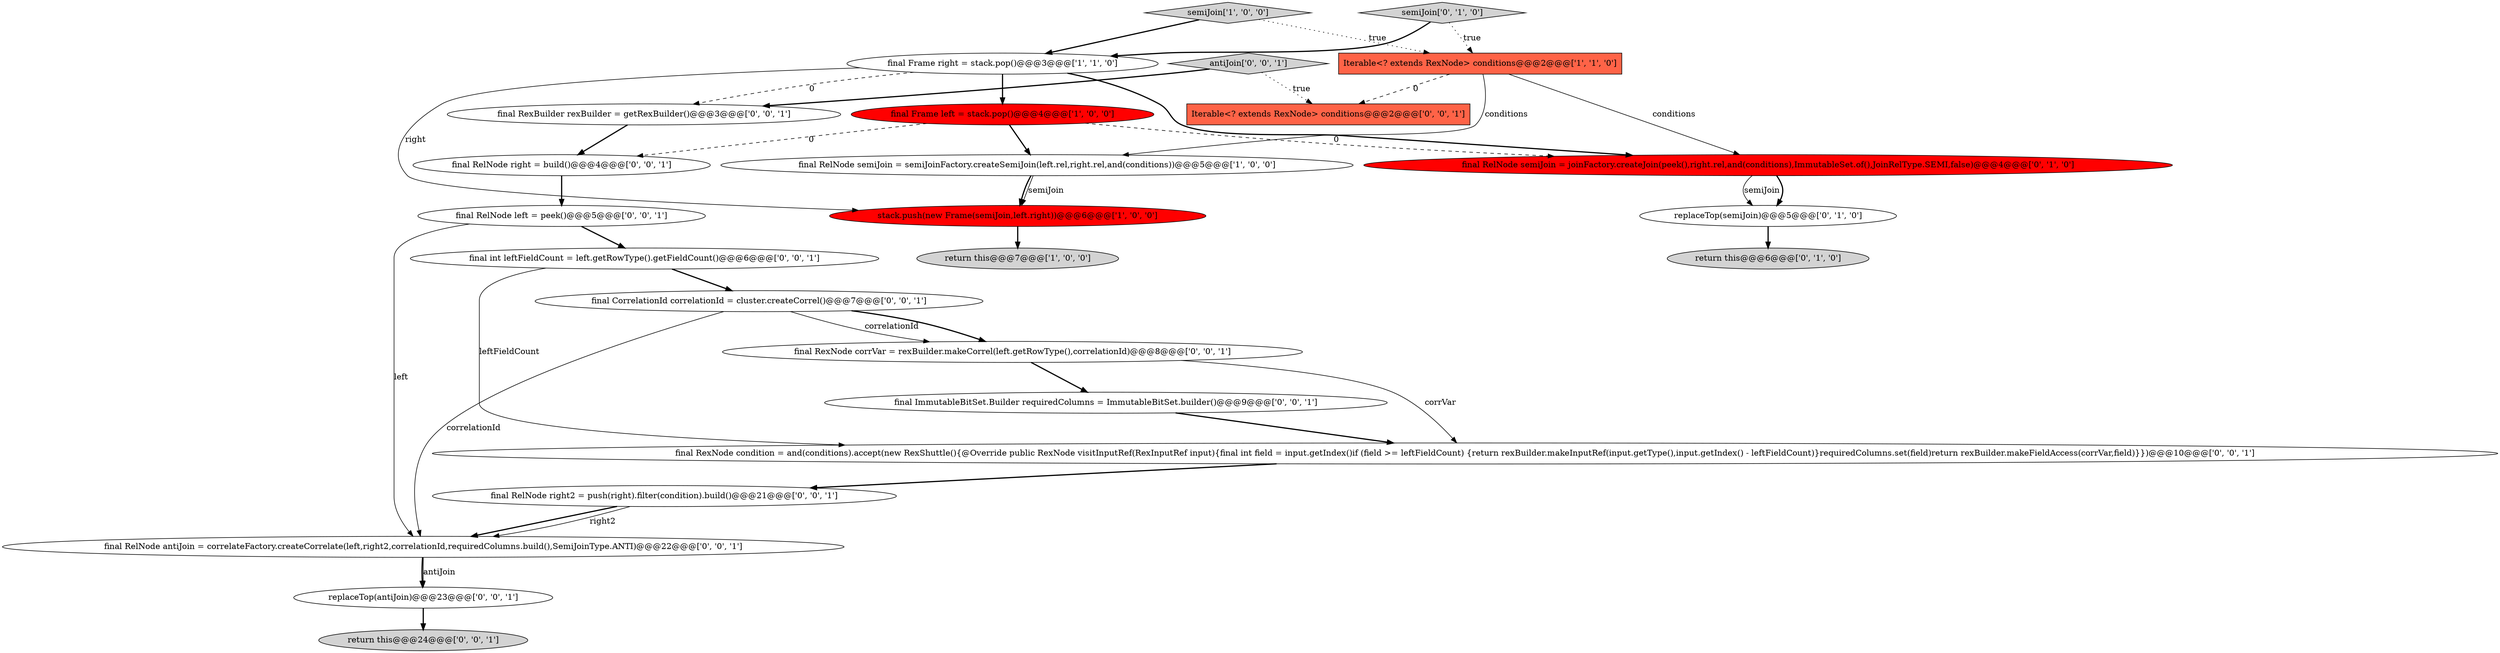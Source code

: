 digraph {
18 [style = filled, label = "final int leftFieldCount = left.getRowType().getFieldCount()@@@6@@@['0', '0', '1']", fillcolor = white, shape = ellipse image = "AAA0AAABBB3BBB"];
15 [style = filled, label = "antiJoin['0', '0', '1']", fillcolor = lightgray, shape = diamond image = "AAA0AAABBB3BBB"];
4 [style = filled, label = "final RelNode semiJoin = semiJoinFactory.createSemiJoin(left.rel,right.rel,and(conditions))@@@5@@@['1', '0', '0']", fillcolor = white, shape = ellipse image = "AAA0AAABBB1BBB"];
11 [style = filled, label = "return this@@@24@@@['0', '0', '1']", fillcolor = lightgray, shape = ellipse image = "AAA0AAABBB3BBB"];
0 [style = filled, label = "Iterable<? extends RexNode> conditions@@@2@@@['1', '1', '0']", fillcolor = tomato, shape = box image = "AAA0AAABBB1BBB"];
17 [style = filled, label = "replaceTop(antiJoin)@@@23@@@['0', '0', '1']", fillcolor = white, shape = ellipse image = "AAA0AAABBB3BBB"];
6 [style = filled, label = "semiJoin['1', '0', '0']", fillcolor = lightgray, shape = diamond image = "AAA0AAABBB1BBB"];
8 [style = filled, label = "semiJoin['0', '1', '0']", fillcolor = lightgray, shape = diamond image = "AAA0AAABBB2BBB"];
14 [style = filled, label = "final RelNode right = build()@@@4@@@['0', '0', '1']", fillcolor = white, shape = ellipse image = "AAA0AAABBB3BBB"];
24 [style = filled, label = "Iterable<? extends RexNode> conditions@@@2@@@['0', '0', '1']", fillcolor = tomato, shape = box image = "AAA0AAABBB3BBB"];
22 [style = filled, label = "final RelNode left = peek()@@@5@@@['0', '0', '1']", fillcolor = white, shape = ellipse image = "AAA0AAABBB3BBB"];
1 [style = filled, label = "stack.push(new Frame(semiJoin,left.right))@@@6@@@['1', '0', '0']", fillcolor = red, shape = ellipse image = "AAA1AAABBB1BBB"];
16 [style = filled, label = "final ImmutableBitSet.Builder requiredColumns = ImmutableBitSet.builder()@@@9@@@['0', '0', '1']", fillcolor = white, shape = ellipse image = "AAA0AAABBB3BBB"];
9 [style = filled, label = "replaceTop(semiJoin)@@@5@@@['0', '1', '0']", fillcolor = white, shape = ellipse image = "AAA0AAABBB2BBB"];
20 [style = filled, label = "final CorrelationId correlationId = cluster.createCorrel()@@@7@@@['0', '0', '1']", fillcolor = white, shape = ellipse image = "AAA0AAABBB3BBB"];
7 [style = filled, label = "return this@@@6@@@['0', '1', '0']", fillcolor = lightgray, shape = ellipse image = "AAA0AAABBB2BBB"];
5 [style = filled, label = "final Frame right = stack.pop()@@@3@@@['1', '1', '0']", fillcolor = white, shape = ellipse image = "AAA0AAABBB1BBB"];
10 [style = filled, label = "final RelNode semiJoin = joinFactory.createJoin(peek(),right.rel,and(conditions),ImmutableSet.of(),JoinRelType.SEMI,false)@@@4@@@['0', '1', '0']", fillcolor = red, shape = ellipse image = "AAA1AAABBB2BBB"];
12 [style = filled, label = "final RelNode antiJoin = correlateFactory.createCorrelate(left,right2,correlationId,requiredColumns.build(),SemiJoinType.ANTI)@@@22@@@['0', '0', '1']", fillcolor = white, shape = ellipse image = "AAA0AAABBB3BBB"];
2 [style = filled, label = "return this@@@7@@@['1', '0', '0']", fillcolor = lightgray, shape = ellipse image = "AAA0AAABBB1BBB"];
13 [style = filled, label = "final RexBuilder rexBuilder = getRexBuilder()@@@3@@@['0', '0', '1']", fillcolor = white, shape = ellipse image = "AAA0AAABBB3BBB"];
19 [style = filled, label = "final RexNode condition = and(conditions).accept(new RexShuttle(){@Override public RexNode visitInputRef(RexInputRef input){final int field = input.getIndex()if (field >= leftFieldCount) {return rexBuilder.makeInputRef(input.getType(),input.getIndex() - leftFieldCount)}requiredColumns.set(field)return rexBuilder.makeFieldAccess(corrVar,field)}})@@@10@@@['0', '0', '1']", fillcolor = white, shape = ellipse image = "AAA0AAABBB3BBB"];
3 [style = filled, label = "final Frame left = stack.pop()@@@4@@@['1', '0', '0']", fillcolor = red, shape = ellipse image = "AAA1AAABBB1BBB"];
21 [style = filled, label = "final RelNode right2 = push(right).filter(condition).build()@@@21@@@['0', '0', '1']", fillcolor = white, shape = ellipse image = "AAA0AAABBB3BBB"];
23 [style = filled, label = "final RexNode corrVar = rexBuilder.makeCorrel(left.getRowType(),correlationId)@@@8@@@['0', '0', '1']", fillcolor = white, shape = ellipse image = "AAA0AAABBB3BBB"];
5->13 [style = dashed, label="0"];
5->3 [style = bold, label=""];
5->10 [style = bold, label=""];
23->16 [style = bold, label=""];
15->13 [style = bold, label=""];
15->24 [style = dotted, label="true"];
12->17 [style = bold, label=""];
14->22 [style = bold, label=""];
12->17 [style = solid, label="antiJoin"];
9->7 [style = bold, label=""];
16->19 [style = bold, label=""];
18->19 [style = solid, label="leftFieldCount"];
3->4 [style = bold, label=""];
20->23 [style = solid, label="correlationId"];
0->4 [style = solid, label="conditions"];
21->12 [style = bold, label=""];
23->19 [style = solid, label="corrVar"];
6->5 [style = bold, label=""];
18->20 [style = bold, label=""];
22->18 [style = bold, label=""];
20->23 [style = bold, label=""];
8->5 [style = bold, label=""];
4->1 [style = solid, label="semiJoin"];
21->12 [style = solid, label="right2"];
0->24 [style = dashed, label="0"];
22->12 [style = solid, label="left"];
8->0 [style = dotted, label="true"];
4->1 [style = bold, label=""];
1->2 [style = bold, label=""];
10->9 [style = bold, label=""];
6->0 [style = dotted, label="true"];
3->10 [style = dashed, label="0"];
0->10 [style = solid, label="conditions"];
3->14 [style = dashed, label="0"];
20->12 [style = solid, label="correlationId"];
13->14 [style = bold, label=""];
5->1 [style = solid, label="right"];
10->9 [style = solid, label="semiJoin"];
17->11 [style = bold, label=""];
19->21 [style = bold, label=""];
}
